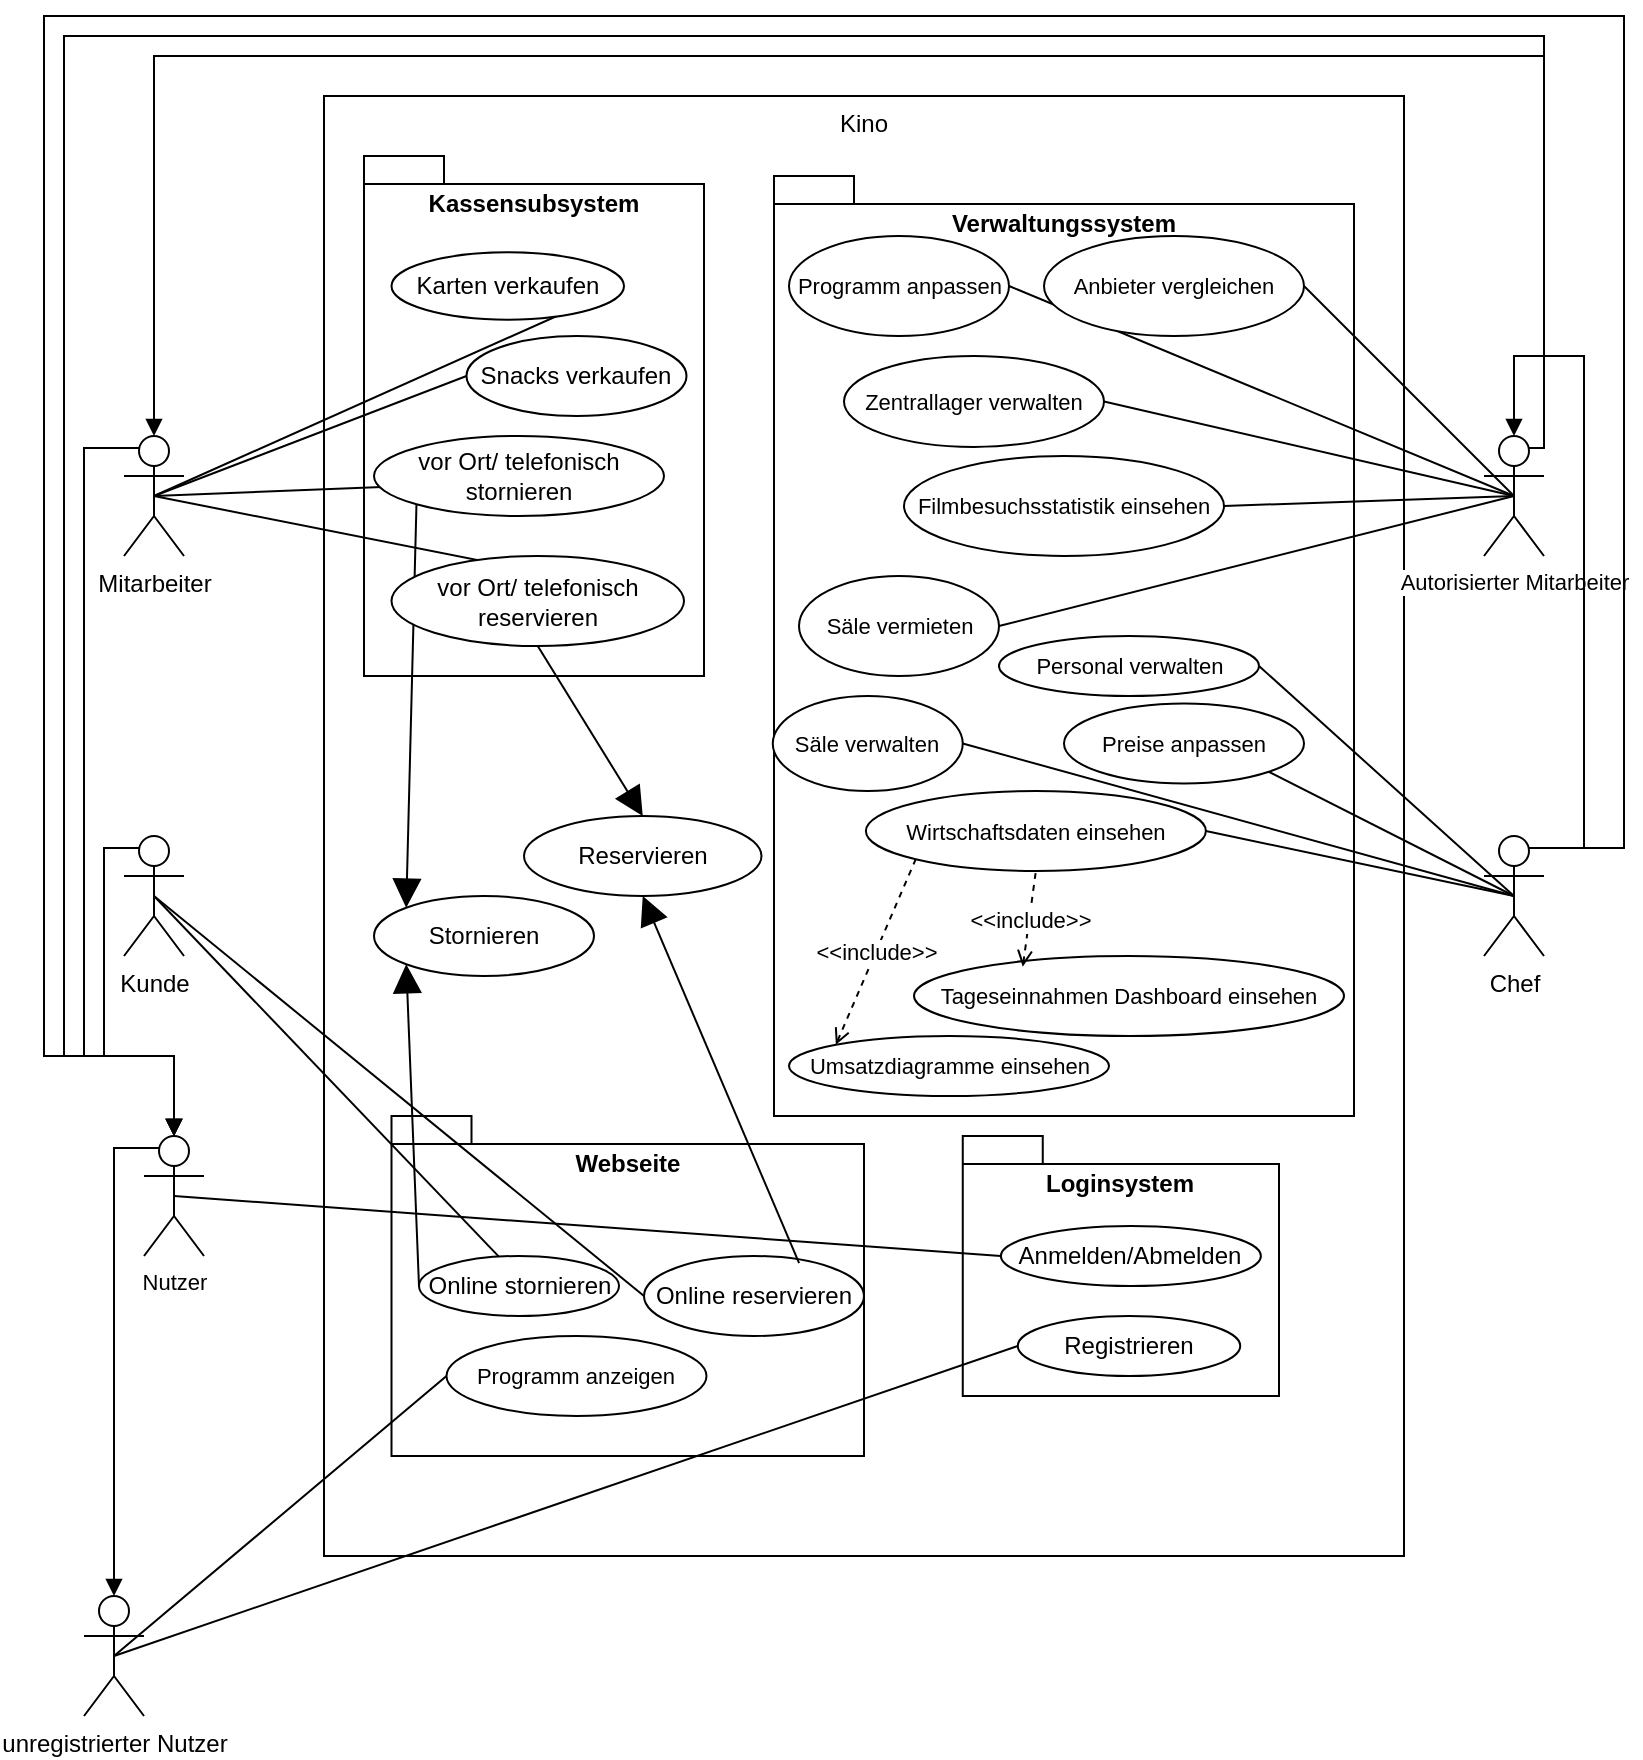 <mxfile version="24.2.5" type="device">
  <diagram name="Page-1" id="mcp1PJNOSqDEv91YHYnR">
    <mxGraphModel dx="1050" dy="609" grid="1" gridSize="10" guides="1" tooltips="1" connect="1" arrows="1" fold="1" page="1" pageScale="1" pageWidth="850" pageHeight="1100" math="0" shadow="0">
      <root>
        <mxCell id="0" />
        <mxCell id="1" parent="0" />
        <mxCell id="X8HMs5meieHF2P_SXbaM-9" value="Kino" style="html=1;whiteSpace=wrap;verticalAlign=top;" parent="1" vertex="1">
          <mxGeometry x="180" y="130" width="540" height="730" as="geometry" />
        </mxCell>
        <mxCell id="X8HMs5meieHF2P_SXbaM-10" value="Kassensubsystem" style="shape=folder;fontStyle=1;spacingTop=10;tabWidth=40;tabHeight=14;tabPosition=left;html=1;whiteSpace=wrap;verticalAlign=top;" parent="1" vertex="1">
          <mxGeometry x="200" y="160" width="170" height="260" as="geometry" />
        </mxCell>
        <mxCell id="X8HMs5meieHF2P_SXbaM-1" value="Kunde" style="shape=umlActor;verticalLabelPosition=bottom;verticalAlign=top;html=1;" parent="1" vertex="1">
          <mxGeometry x="80" y="500" width="30" height="60" as="geometry" />
        </mxCell>
        <mxCell id="X8HMs5meieHF2P_SXbaM-5" value="Chef" style="shape=umlActor;verticalLabelPosition=bottom;verticalAlign=top;html=1;" parent="1" vertex="1">
          <mxGeometry x="760" y="500" width="30" height="60" as="geometry" />
        </mxCell>
        <mxCell id="X8HMs5meieHF2P_SXbaM-24" style="edgeStyle=none;rounded=0;orthogonalLoop=1;jettySize=auto;html=1;exitX=0.5;exitY=0.5;exitDx=0;exitDy=0;exitPerimeter=0;entryX=1;entryY=0.5;entryDx=0;entryDy=0;strokeColor=default;align=center;verticalAlign=middle;fontFamily=Helvetica;fontSize=11;fontColor=default;labelBackgroundColor=default;endArrow=none;endFill=0;" parent="1" source="X8HMs5meieHF2P_SXbaM-3" target="X8HMs5meieHF2P_SXbaM-19" edge="1">
          <mxGeometry relative="1" as="geometry" />
        </mxCell>
        <mxCell id="X8HMs5meieHF2P_SXbaM-13" style="rounded=0;orthogonalLoop=1;jettySize=auto;html=1;exitX=0.5;exitY=0.5;exitDx=0;exitDy=0;exitPerimeter=0;entryX=1;entryY=0.5;entryDx=0;entryDy=0;endArrow=none;endFill=0;" parent="1" source="X8HMs5meieHF2P_SXbaM-3" target="X8HMs5meieHF2P_SXbaM-11" edge="1">
          <mxGeometry relative="1" as="geometry" />
        </mxCell>
        <mxCell id="X8HMs5meieHF2P_SXbaM-23" style="edgeStyle=none;rounded=0;orthogonalLoop=1;jettySize=auto;html=1;exitX=0.5;exitY=0.5;exitDx=0;exitDy=0;exitPerimeter=0;entryX=1;entryY=0.5;entryDx=0;entryDy=0;strokeColor=default;align=center;verticalAlign=middle;fontFamily=Helvetica;fontSize=11;fontColor=default;labelBackgroundColor=default;endArrow=none;endFill=0;" parent="1" source="X8HMs5meieHF2P_SXbaM-3" target="X8HMs5meieHF2P_SXbaM-15" edge="1">
          <mxGeometry relative="1" as="geometry" />
        </mxCell>
        <mxCell id="X8HMs5meieHF2P_SXbaM-20" value="Verwaltungssystem" style="shape=folder;fontStyle=1;spacingTop=10;tabWidth=40;tabHeight=14;tabPosition=left;html=1;whiteSpace=wrap;verticalAlign=top;" parent="1" vertex="1">
          <mxGeometry x="405" y="170" width="290" height="470" as="geometry" />
        </mxCell>
        <mxCell id="X8HMs5meieHF2P_SXbaM-52" style="edgeStyle=none;rounded=0;orthogonalLoop=1;jettySize=auto;html=1;exitX=0.5;exitY=0.5;exitDx=0;exitDy=0;exitPerimeter=0;entryX=1;entryY=0.5;entryDx=0;entryDy=0;strokeColor=default;align=center;verticalAlign=middle;fontFamily=Helvetica;fontSize=11;fontColor=default;labelBackgroundColor=default;endArrow=none;endFill=0;" parent="1" source="X8HMs5meieHF2P_SXbaM-26" target="X8HMs5meieHF2P_SXbaM-51" edge="1">
          <mxGeometry relative="1" as="geometry" />
        </mxCell>
        <mxCell id="X8HMs5meieHF2P_SXbaM-26" value="Autorisierter Mitarbeiter" style="shape=umlActor;verticalLabelPosition=bottom;verticalAlign=top;html=1;fontFamily=Helvetica;fontSize=11;fontColor=default;labelBackgroundColor=default;" parent="1" vertex="1">
          <mxGeometry x="760" y="300" width="30" height="60" as="geometry" />
        </mxCell>
        <mxCell id="X8HMs5meieHF2P_SXbaM-47" style="edgeStyle=none;rounded=0;orthogonalLoop=1;jettySize=auto;html=1;exitX=0.5;exitY=0.5;exitDx=0;exitDy=0;exitPerimeter=0;entryX=0;entryY=0.5;entryDx=0;entryDy=0;strokeColor=default;align=center;verticalAlign=middle;fontFamily=Helvetica;fontSize=11;fontColor=default;labelBackgroundColor=default;endArrow=none;endFill=0;" parent="1" source="X8HMs5meieHF2P_SXbaM-3" target="X8HMs5meieHF2P_SXbaM-45" edge="1">
          <mxGeometry relative="1" as="geometry" />
        </mxCell>
        <mxCell id="X8HMs5meieHF2P_SXbaM-3" value="Mitarbeiter" style="shape=umlActor;verticalLabelPosition=bottom;verticalAlign=top;html=1;" parent="1" vertex="1">
          <mxGeometry x="80" y="300" width="30" height="60" as="geometry" />
        </mxCell>
        <mxCell id="X8HMs5meieHF2P_SXbaM-32" style="edgeStyle=none;rounded=0;orthogonalLoop=1;jettySize=auto;html=1;exitX=1;exitY=0.5;exitDx=0;exitDy=0;entryX=0.5;entryY=0.5;entryDx=0;entryDy=0;entryPerimeter=0;strokeColor=default;align=center;verticalAlign=middle;fontFamily=Helvetica;fontSize=11;fontColor=default;labelBackgroundColor=default;endArrow=none;endFill=0;" parent="1" source="X8HMs5meieHF2P_SXbaM-27" target="X8HMs5meieHF2P_SXbaM-26" edge="1">
          <mxGeometry relative="1" as="geometry" />
        </mxCell>
        <mxCell id="X8HMs5meieHF2P_SXbaM-33" style="edgeStyle=none;rounded=0;orthogonalLoop=1;jettySize=auto;html=1;exitX=1;exitY=0.5;exitDx=0;exitDy=0;entryX=0.5;entryY=0.5;entryDx=0;entryDy=0;entryPerimeter=0;strokeColor=default;align=center;verticalAlign=middle;fontFamily=Helvetica;fontSize=11;fontColor=default;labelBackgroundColor=default;endArrow=none;endFill=0;" parent="1" source="X8HMs5meieHF2P_SXbaM-28" target="X8HMs5meieHF2P_SXbaM-26" edge="1">
          <mxGeometry relative="1" as="geometry" />
        </mxCell>
        <mxCell id="X8HMs5meieHF2P_SXbaM-34" style="edgeStyle=none;rounded=0;orthogonalLoop=1;jettySize=auto;html=1;exitX=1;exitY=0.5;exitDx=0;exitDy=0;entryX=0.5;entryY=0.5;entryDx=0;entryDy=0;entryPerimeter=0;strokeColor=default;align=center;verticalAlign=middle;fontFamily=Helvetica;fontSize=11;fontColor=default;labelBackgroundColor=default;endArrow=none;endFill=0;" parent="1" source="X8HMs5meieHF2P_SXbaM-29" target="X8HMs5meieHF2P_SXbaM-5" edge="1">
          <mxGeometry relative="1" as="geometry" />
        </mxCell>
        <mxCell id="X8HMs5meieHF2P_SXbaM-11" value="Karten verkaufen" style="ellipse;whiteSpace=wrap;html=1;" parent="1" vertex="1">
          <mxGeometry x="213.75" y="208.18" width="116.25" height="33.64" as="geometry" />
        </mxCell>
        <mxCell id="X8HMs5meieHF2P_SXbaM-19" value="vor Ort/ telefonisch stornieren" style="ellipse;whiteSpace=wrap;html=1;" parent="1" vertex="1">
          <mxGeometry x="205" y="300" width="145" height="40" as="geometry" />
        </mxCell>
        <mxCell id="X8HMs5meieHF2P_SXbaM-27" value="Programm anpassen" style="ellipse;whiteSpace=wrap;html=1;fontFamily=Helvetica;fontSize=11;fontColor=default;labelBackgroundColor=default;" parent="1" vertex="1">
          <mxGeometry x="412.5" y="200" width="110" height="50" as="geometry" />
        </mxCell>
        <mxCell id="X8HMs5meieHF2P_SXbaM-29" value="Wirtschaftsdaten einsehen" style="ellipse;whiteSpace=wrap;html=1;fontFamily=Helvetica;fontSize=11;fontColor=default;labelBackgroundColor=default;" parent="1" vertex="1">
          <mxGeometry x="450.94" y="477.5" width="170" height="40" as="geometry" />
        </mxCell>
        <mxCell id="X8HMs5meieHF2P_SXbaM-35" value="Säle verwalten" style="ellipse;whiteSpace=wrap;html=1;fontFamily=Helvetica;fontSize=11;fontColor=default;labelBackgroundColor=default;" parent="1" vertex="1">
          <mxGeometry x="404.38" y="430" width="95" height="47.5" as="geometry" />
        </mxCell>
        <mxCell id="X8HMs5meieHF2P_SXbaM-36" style="edgeStyle=none;rounded=0;orthogonalLoop=1;jettySize=auto;html=1;exitX=0.5;exitY=0.5;exitDx=0;exitDy=0;exitPerimeter=0;entryX=1;entryY=0.5;entryDx=0;entryDy=0;strokeColor=default;align=center;verticalAlign=middle;fontFamily=Helvetica;fontSize=11;fontColor=default;labelBackgroundColor=default;endArrow=none;endFill=0;" parent="1" source="X8HMs5meieHF2P_SXbaM-5" target="X8HMs5meieHF2P_SXbaM-35" edge="1">
          <mxGeometry relative="1" as="geometry" />
        </mxCell>
        <mxCell id="X8HMs5meieHF2P_SXbaM-37" value="Preise anpassen" style="ellipse;whiteSpace=wrap;html=1;fontFamily=Helvetica;fontSize=11;fontColor=default;labelBackgroundColor=default;" parent="1" vertex="1">
          <mxGeometry x="550" y="433.75" width="120" height="40" as="geometry" />
        </mxCell>
        <mxCell id="X8HMs5meieHF2P_SXbaM-38" style="edgeStyle=none;rounded=0;orthogonalLoop=1;jettySize=auto;html=1;exitX=0.5;exitY=0.5;exitDx=0;exitDy=0;exitPerimeter=0;entryX=1;entryY=1;entryDx=0;entryDy=0;strokeColor=default;align=center;verticalAlign=middle;fontFamily=Helvetica;fontSize=11;fontColor=default;labelBackgroundColor=default;endArrow=none;endFill=0;" parent="1" source="X8HMs5meieHF2P_SXbaM-5" target="X8HMs5meieHF2P_SXbaM-37" edge="1">
          <mxGeometry relative="1" as="geometry" />
        </mxCell>
        <mxCell id="X8HMs5meieHF2P_SXbaM-28" value="Anbieter vergleichen" style="ellipse;whiteSpace=wrap;html=1;fontFamily=Helvetica;fontSize=11;fontColor=default;labelBackgroundColor=default;" parent="1" vertex="1">
          <mxGeometry x="540" y="200" width="130" height="50" as="geometry" />
        </mxCell>
        <mxCell id="X8HMs5meieHF2P_SXbaM-42" style="edgeStyle=none;rounded=0;orthogonalLoop=1;jettySize=auto;html=1;exitX=0.5;exitY=0.5;exitDx=0;exitDy=0;exitPerimeter=0;entryX=1;entryY=0.5;entryDx=0;entryDy=0;strokeColor=default;align=center;verticalAlign=middle;fontFamily=Helvetica;fontSize=11;fontColor=default;labelBackgroundColor=default;endArrow=none;endFill=0;" parent="1" source="X8HMs5meieHF2P_SXbaM-26" target="X8HMs5meieHF2P_SXbaM-41" edge="1">
          <mxGeometry relative="1" as="geometry" />
        </mxCell>
        <mxCell id="X8HMs5meieHF2P_SXbaM-45" value="Snacks verkaufen" style="ellipse;whiteSpace=wrap;html=1;" parent="1" vertex="1">
          <mxGeometry x="251.25" y="250" width="110" height="40" as="geometry" />
        </mxCell>
        <mxCell id="X8HMs5meieHF2P_SXbaM-48" value="Zentrallager verwalten" style="ellipse;whiteSpace=wrap;html=1;fontFamily=Helvetica;fontSize=11;fontColor=default;labelBackgroundColor=default;" parent="1" vertex="1">
          <mxGeometry x="440" y="260" width="130" height="45.45" as="geometry" />
        </mxCell>
        <mxCell id="X8HMs5meieHF2P_SXbaM-49" style="edgeStyle=none;rounded=0;orthogonalLoop=1;jettySize=auto;html=1;exitX=1;exitY=0.5;exitDx=0;exitDy=0;entryX=0.5;entryY=0.5;entryDx=0;entryDy=0;entryPerimeter=0;strokeColor=default;align=center;verticalAlign=middle;fontFamily=Helvetica;fontSize=11;fontColor=default;labelBackgroundColor=default;endArrow=none;endFill=0;" parent="1" source="X8HMs5meieHF2P_SXbaM-48" target="X8HMs5meieHF2P_SXbaM-26" edge="1">
          <mxGeometry relative="1" as="geometry" />
        </mxCell>
        <mxCell id="X8HMs5meieHF2P_SXbaM-41" value="Säle vermieten" style="ellipse;whiteSpace=wrap;html=1;fontFamily=Helvetica;fontSize=11;fontColor=default;labelBackgroundColor=default;" parent="1" vertex="1">
          <mxGeometry x="417.5" y="370" width="100" height="50" as="geometry" />
        </mxCell>
        <mxCell id="X8HMs5meieHF2P_SXbaM-51" value="Filmbesuchsstatistik einsehen" style="ellipse;whiteSpace=wrap;html=1;fontFamily=Helvetica;fontSize=11;fontColor=default;labelBackgroundColor=default;" parent="1" vertex="1">
          <mxGeometry x="470" y="310" width="160" height="50" as="geometry" />
        </mxCell>
        <mxCell id="LIQOnRve1jrSHosx-wEA-3" value="Reservieren" style="ellipse;whiteSpace=wrap;html=1;" parent="1" vertex="1">
          <mxGeometry x="280" y="490" width="118.75" height="40" as="geometry" />
        </mxCell>
        <mxCell id="LIQOnRve1jrSHosx-wEA-6" value="" style="endArrow=block;endSize=12;html=1;rounded=0;entryX=0.5;entryY=0;entryDx=0;entryDy=0;exitX=0.5;exitY=1;exitDx=0;exitDy=0;endFill=1;" parent="1" source="X8HMs5meieHF2P_SXbaM-15" target="LIQOnRve1jrSHosx-wEA-3" edge="1">
          <mxGeometry width="160" relative="1" as="geometry">
            <mxPoint x="374" y="533" as="sourcePoint" />
            <mxPoint x="330" y="430" as="targetPoint" />
          </mxGeometry>
        </mxCell>
        <mxCell id="X8HMs5meieHF2P_SXbaM-16" value="Webseite" style="shape=folder;fontStyle=1;spacingTop=10;tabWidth=40;tabHeight=14;tabPosition=left;html=1;whiteSpace=wrap;verticalAlign=top;" parent="1" vertex="1">
          <mxGeometry x="213.75" y="640" width="236.25" height="170" as="geometry" />
        </mxCell>
        <mxCell id="X8HMs5meieHF2P_SXbaM-17" value="Online reservieren" style="ellipse;whiteSpace=wrap;html=1;" parent="1" vertex="1">
          <mxGeometry x="340" y="710" width="110" height="40" as="geometry" />
        </mxCell>
        <mxCell id="X8HMs5meieHF2P_SXbaM-18" value="Online stornieren" style="ellipse;whiteSpace=wrap;html=1;" parent="1" vertex="1">
          <mxGeometry x="227.5" y="710" width="100" height="30" as="geometry" />
        </mxCell>
        <mxCell id="X8HMs5meieHF2P_SXbaM-22" style="edgeStyle=none;rounded=0;orthogonalLoop=1;jettySize=auto;html=1;exitX=0.5;exitY=0.5;exitDx=0;exitDy=0;exitPerimeter=0;entryX=0.398;entryY=0.007;entryDx=0;entryDy=0;strokeColor=default;align=center;verticalAlign=middle;fontFamily=Helvetica;fontSize=11;fontColor=default;labelBackgroundColor=default;endArrow=none;endFill=0;entryPerimeter=0;" parent="1" source="X8HMs5meieHF2P_SXbaM-1" target="X8HMs5meieHF2P_SXbaM-18" edge="1">
          <mxGeometry relative="1" as="geometry" />
        </mxCell>
        <mxCell id="X8HMs5meieHF2P_SXbaM-21" style="edgeStyle=none;rounded=0;orthogonalLoop=1;jettySize=auto;html=1;exitX=0.5;exitY=0.5;exitDx=0;exitDy=0;exitPerimeter=0;strokeColor=default;align=center;verticalAlign=middle;fontFamily=Helvetica;fontSize=11;fontColor=default;labelBackgroundColor=default;endArrow=none;endFill=0;entryX=0;entryY=0.5;entryDx=0;entryDy=0;" parent="1" source="X8HMs5meieHF2P_SXbaM-1" target="X8HMs5meieHF2P_SXbaM-17" edge="1">
          <mxGeometry relative="1" as="geometry" />
        </mxCell>
        <mxCell id="LIQOnRve1jrSHosx-wEA-5" value="" style="endArrow=block;endSize=12;html=1;rounded=0;entryX=0.5;entryY=1;entryDx=0;entryDy=0;exitX=0.705;exitY=0.09;exitDx=0;exitDy=0;exitPerimeter=0;endFill=1;" parent="1" source="X8HMs5meieHF2P_SXbaM-17" target="LIQOnRve1jrSHosx-wEA-3" edge="1">
          <mxGeometry width="160" relative="1" as="geometry">
            <mxPoint x="221.25" y="539.5" as="sourcePoint" />
            <mxPoint x="381.25" y="539.5" as="targetPoint" />
          </mxGeometry>
        </mxCell>
        <mxCell id="LIQOnRve1jrSHosx-wEA-8" value="Stornieren" style="ellipse;whiteSpace=wrap;html=1;" parent="1" vertex="1">
          <mxGeometry x="205" y="530" width="110" height="40" as="geometry" />
        </mxCell>
        <mxCell id="LIQOnRve1jrSHosx-wEA-9" value="" style="endArrow=block;endSize=12;html=1;rounded=0;entryX=0;entryY=0;entryDx=0;entryDy=0;exitX=0;exitY=1;exitDx=0;exitDy=0;endFill=1;" parent="1" source="X8HMs5meieHF2P_SXbaM-19" target="LIQOnRve1jrSHosx-wEA-8" edge="1">
          <mxGeometry width="160" relative="1" as="geometry">
            <mxPoint x="240" y="390" as="sourcePoint" />
            <mxPoint x="273" y="475" as="targetPoint" />
          </mxGeometry>
        </mxCell>
        <mxCell id="LIQOnRve1jrSHosx-wEA-10" value="" style="endArrow=block;endSize=12;html=1;rounded=0;entryX=0;entryY=1;entryDx=0;entryDy=0;exitX=0;exitY=0.5;exitDx=0;exitDy=0;endFill=1;" parent="1" source="X8HMs5meieHF2P_SXbaM-18" target="LIQOnRve1jrSHosx-wEA-8" edge="1">
          <mxGeometry width="160" relative="1" as="geometry">
            <mxPoint x="289.5" y="720" as="sourcePoint" />
            <mxPoint x="230.5" y="566" as="targetPoint" />
          </mxGeometry>
        </mxCell>
        <mxCell id="LIQOnRve1jrSHosx-wEA-39" style="edgeStyle=none;rounded=0;orthogonalLoop=1;jettySize=auto;html=1;exitX=0.5;exitY=0.5;exitDx=0;exitDy=0;exitPerimeter=0;entryX=0;entryY=0.5;entryDx=0;entryDy=0;strokeColor=default;align=center;verticalAlign=middle;fontFamily=Helvetica;fontSize=11;fontColor=default;labelBackgroundColor=default;startArrow=none;startFill=0;endArrow=none;endFill=0;" parent="1" source="LIQOnRve1jrSHosx-wEA-11" target="LIQOnRve1jrSHosx-wEA-37" edge="1">
          <mxGeometry relative="1" as="geometry" />
        </mxCell>
        <mxCell id="LIQOnRve1jrSHosx-wEA-11" value="unregistrierter Nutzer" style="shape=umlActor;verticalLabelPosition=bottom;verticalAlign=top;html=1;" parent="1" vertex="1">
          <mxGeometry x="60" y="880" width="30" height="60" as="geometry" />
        </mxCell>
        <mxCell id="LIQOnRve1jrSHosx-wEA-20" style="edgeStyle=orthogonalEdgeStyle;rounded=0;orthogonalLoop=1;jettySize=auto;html=1;exitX=0.25;exitY=0.1;exitDx=0;exitDy=0;exitPerimeter=0;strokeColor=default;align=center;verticalAlign=middle;fontFamily=Helvetica;fontSize=11;fontColor=default;labelBackgroundColor=default;endArrow=block;endFill=1;entryX=0.5;entryY=0;entryDx=0;entryDy=0;entryPerimeter=0;startArrow=none;startFill=0;" parent="1" source="LIQOnRve1jrSHosx-wEA-22" target="LIQOnRve1jrSHosx-wEA-11" edge="1">
          <mxGeometry relative="1" as="geometry">
            <mxPoint x="785" y="310" as="targetPoint" />
            <mxPoint x="105" y="310" as="sourcePoint" />
            <Array as="points">
              <mxPoint x="75" y="656" />
            </Array>
          </mxGeometry>
        </mxCell>
        <mxCell id="LIQOnRve1jrSHosx-wEA-22" value="Nutzer" style="shape=umlActor;verticalLabelPosition=bottom;verticalAlign=top;html=1;fontFamily=Helvetica;fontSize=11;fontColor=default;labelBackgroundColor=default;" parent="1" vertex="1">
          <mxGeometry x="90" y="650" width="30" height="60" as="geometry" />
        </mxCell>
        <mxCell id="LIQOnRve1jrSHosx-wEA-25" style="edgeStyle=orthogonalEdgeStyle;rounded=0;orthogonalLoop=1;jettySize=auto;html=1;exitX=0.25;exitY=0.1;exitDx=0;exitDy=0;exitPerimeter=0;entryX=0.5;entryY=0;entryDx=0;entryDy=0;entryPerimeter=0;strokeColor=default;align=center;verticalAlign=middle;fontFamily=Helvetica;fontSize=11;fontColor=default;labelBackgroundColor=default;startArrow=none;startFill=0;endArrow=block;endFill=1;" parent="1" source="X8HMs5meieHF2P_SXbaM-1" target="LIQOnRve1jrSHosx-wEA-22" edge="1">
          <mxGeometry relative="1" as="geometry">
            <Array as="points">
              <mxPoint x="70" y="506" />
              <mxPoint x="70" y="610" />
              <mxPoint x="105" y="610" />
            </Array>
          </mxGeometry>
        </mxCell>
        <mxCell id="LIQOnRve1jrSHosx-wEA-26" style="edgeStyle=orthogonalEdgeStyle;rounded=0;orthogonalLoop=1;jettySize=auto;html=1;exitX=0.25;exitY=0.1;exitDx=0;exitDy=0;exitPerimeter=0;entryX=0.5;entryY=0;entryDx=0;entryDy=0;entryPerimeter=0;strokeColor=default;align=center;verticalAlign=middle;fontFamily=Helvetica;fontSize=11;fontColor=default;labelBackgroundColor=default;startArrow=none;startFill=0;endArrow=block;endFill=1;" parent="1" source="X8HMs5meieHF2P_SXbaM-3" target="LIQOnRve1jrSHosx-wEA-22" edge="1">
          <mxGeometry relative="1" as="geometry">
            <Array as="points">
              <mxPoint x="60" y="306" />
              <mxPoint x="60" y="610" />
              <mxPoint x="105" y="610" />
            </Array>
          </mxGeometry>
        </mxCell>
        <mxCell id="LIQOnRve1jrSHosx-wEA-27" style="edgeStyle=orthogonalEdgeStyle;rounded=0;orthogonalLoop=1;jettySize=auto;html=1;exitX=0.75;exitY=0.1;exitDx=0;exitDy=0;exitPerimeter=0;entryX=0.5;entryY=0;entryDx=0;entryDy=0;entryPerimeter=0;strokeColor=default;align=center;verticalAlign=middle;fontFamily=Helvetica;fontSize=11;fontColor=default;labelBackgroundColor=default;startArrow=none;startFill=0;endArrow=block;endFill=1;" parent="1" source="X8HMs5meieHF2P_SXbaM-26" target="LIQOnRve1jrSHosx-wEA-22" edge="1">
          <mxGeometry relative="1" as="geometry">
            <Array as="points">
              <mxPoint x="790" y="306" />
              <mxPoint x="790" y="100" />
              <mxPoint x="50" y="100" />
              <mxPoint x="50" y="610" />
              <mxPoint x="105" y="610" />
            </Array>
          </mxGeometry>
        </mxCell>
        <mxCell id="LIQOnRve1jrSHosx-wEA-29" style="edgeStyle=orthogonalEdgeStyle;rounded=0;orthogonalLoop=1;jettySize=auto;html=1;exitX=0.75;exitY=0.1;exitDx=0;exitDy=0;exitPerimeter=0;entryX=0.5;entryY=0;entryDx=0;entryDy=0;entryPerimeter=0;strokeColor=default;align=center;verticalAlign=middle;fontFamily=Helvetica;fontSize=11;fontColor=default;labelBackgroundColor=default;startArrow=none;startFill=0;endArrow=block;endFill=1;" parent="1" source="X8HMs5meieHF2P_SXbaM-5" target="LIQOnRve1jrSHosx-wEA-22" edge="1">
          <mxGeometry relative="1" as="geometry">
            <Array as="points">
              <mxPoint x="830" y="506" />
              <mxPoint x="830" y="90" />
              <mxPoint x="40" y="90" />
              <mxPoint x="40" y="610" />
              <mxPoint x="105" y="610" />
            </Array>
          </mxGeometry>
        </mxCell>
        <mxCell id="LIQOnRve1jrSHosx-wEA-36" style="edgeStyle=orthogonalEdgeStyle;rounded=0;orthogonalLoop=1;jettySize=auto;html=1;exitX=0.5;exitY=0;exitDx=0;exitDy=0;exitPerimeter=0;entryX=0.75;entryY=0.1;entryDx=0;entryDy=0;entryPerimeter=0;strokeColor=default;align=center;verticalAlign=middle;fontFamily=Helvetica;fontSize=11;fontColor=default;labelBackgroundColor=default;startArrow=block;startFill=1;endArrow=none;endFill=0;" parent="1" source="X8HMs5meieHF2P_SXbaM-26" target="X8HMs5meieHF2P_SXbaM-5" edge="1">
          <mxGeometry relative="1" as="geometry">
            <Array as="points">
              <mxPoint x="775" y="260" />
              <mxPoint x="810" y="260" />
              <mxPoint x="810" y="506" />
            </Array>
          </mxGeometry>
        </mxCell>
        <mxCell id="LIQOnRve1jrSHosx-wEA-37" value="Programm anzeigen" style="ellipse;whiteSpace=wrap;html=1;fontFamily=Helvetica;fontSize=11;fontColor=default;labelBackgroundColor=default;" parent="1" vertex="1">
          <mxGeometry x="241.25" y="750" width="130" height="40" as="geometry" />
        </mxCell>
        <mxCell id="LIQOnRve1jrSHosx-wEA-42" value="Personal verwalten" style="ellipse;whiteSpace=wrap;html=1;fontFamily=Helvetica;fontSize=11;fontColor=default;labelBackgroundColor=default;" parent="1" vertex="1">
          <mxGeometry x="517.5" y="400" width="130" height="30" as="geometry" />
        </mxCell>
        <mxCell id="LIQOnRve1jrSHosx-wEA-43" style="edgeStyle=none;rounded=0;orthogonalLoop=1;jettySize=auto;html=1;exitX=0.5;exitY=0.5;exitDx=0;exitDy=0;exitPerimeter=0;entryX=1;entryY=0.5;entryDx=0;entryDy=0;strokeColor=default;align=center;verticalAlign=middle;fontFamily=Helvetica;fontSize=11;fontColor=default;labelBackgroundColor=default;startArrow=none;startFill=0;endArrow=none;endFill=0;" parent="1" source="X8HMs5meieHF2P_SXbaM-5" target="LIQOnRve1jrSHosx-wEA-42" edge="1">
          <mxGeometry relative="1" as="geometry" />
        </mxCell>
        <mxCell id="LIQOnRve1jrSHosx-wEA-45" style="edgeStyle=orthogonalEdgeStyle;rounded=0;orthogonalLoop=1;jettySize=auto;html=1;exitX=0.5;exitY=0;exitDx=0;exitDy=0;exitPerimeter=0;entryX=0.75;entryY=0.1;entryDx=0;entryDy=0;entryPerimeter=0;strokeColor=default;align=center;verticalAlign=middle;fontFamily=Helvetica;fontSize=11;fontColor=default;labelBackgroundColor=default;startArrow=block;startFill=1;endArrow=none;endFill=0;" parent="1" source="X8HMs5meieHF2P_SXbaM-3" target="X8HMs5meieHF2P_SXbaM-26" edge="1">
          <mxGeometry relative="1" as="geometry">
            <Array as="points">
              <mxPoint x="95" y="110" />
              <mxPoint x="790" y="110" />
              <mxPoint x="790" y="306" />
            </Array>
          </mxGeometry>
        </mxCell>
        <mxCell id="LIQOnRve1jrSHosx-wEA-46" value="Umsatzdiagramme einsehen" style="ellipse;whiteSpace=wrap;html=1;fontFamily=Helvetica;fontSize=11;fontColor=default;labelBackgroundColor=default;" parent="1" vertex="1">
          <mxGeometry x="412.5" y="600" width="160" height="30" as="geometry" />
        </mxCell>
        <mxCell id="LIQOnRve1jrSHosx-wEA-47" value="&amp;lt;&amp;lt;include&amp;gt;&amp;gt;" style="endArrow=none;endSize=12;dashed=1;html=1;rounded=0;strokeColor=default;align=center;verticalAlign=middle;fontFamily=Helvetica;fontSize=11;fontColor=default;labelBackgroundColor=default;entryX=0;entryY=1;entryDx=0;entryDy=0;exitX=0;exitY=0;exitDx=0;exitDy=0;startArrow=open;startFill=0;endFill=0;" parent="1" source="LIQOnRve1jrSHosx-wEA-46" target="X8HMs5meieHF2P_SXbaM-29" edge="1">
          <mxGeometry width="160" relative="1" as="geometry">
            <mxPoint x="420" y="580" as="sourcePoint" />
            <mxPoint x="580" y="580" as="targetPoint" />
          </mxGeometry>
        </mxCell>
        <mxCell id="LIQOnRve1jrSHosx-wEA-48" value="Tageseinnahmen Dashboard einsehen" style="ellipse;whiteSpace=wrap;html=1;fontFamily=Helvetica;fontSize=11;fontColor=default;labelBackgroundColor=default;" parent="1" vertex="1">
          <mxGeometry x="475" y="560" width="215" height="40" as="geometry" />
        </mxCell>
        <mxCell id="LIQOnRve1jrSHosx-wEA-49" value="&amp;lt;&amp;lt;include&amp;gt;&amp;gt;" style="endArrow=none;endSize=12;dashed=1;html=1;rounded=0;strokeColor=default;align=center;verticalAlign=middle;fontFamily=Helvetica;fontSize=11;fontColor=default;labelBackgroundColor=default;entryX=0.5;entryY=1;entryDx=0;entryDy=0;exitX=0.253;exitY=0.133;exitDx=0;exitDy=0;startArrow=open;startFill=0;endFill=0;exitPerimeter=0;" parent="1" source="LIQOnRve1jrSHosx-wEA-48" target="X8HMs5meieHF2P_SXbaM-29" edge="1">
          <mxGeometry width="160" relative="1" as="geometry">
            <mxPoint x="445" y="615" as="sourcePoint" />
            <mxPoint x="486" y="522" as="targetPoint" />
          </mxGeometry>
        </mxCell>
        <mxCell id="X8HMs5meieHF2P_SXbaM-15" value="vor Ort/ telefonisch reservieren" style="ellipse;whiteSpace=wrap;html=1;" parent="1" vertex="1">
          <mxGeometry x="213.75" y="360" width="146.25" height="45" as="geometry" />
        </mxCell>
        <mxCell id="LIQOnRve1jrSHosx-wEA-50" value="" style="group" parent="1" vertex="1" connectable="0">
          <mxGeometry x="499.38" y="650" width="158.12" height="130" as="geometry" />
        </mxCell>
        <mxCell id="LIQOnRve1jrSHosx-wEA-34" value="Loginsystem" style="shape=folder;fontStyle=1;spacingTop=10;tabWidth=40;tabHeight=14;tabPosition=left;html=1;whiteSpace=wrap;verticalAlign=top;" parent="LIQOnRve1jrSHosx-wEA-50" vertex="1">
          <mxGeometry width="158.12" height="130" as="geometry" />
        </mxCell>
        <mxCell id="LIQOnRve1jrSHosx-wEA-14" value="Registrieren" style="ellipse;whiteSpace=wrap;html=1;" parent="LIQOnRve1jrSHosx-wEA-50" vertex="1">
          <mxGeometry x="27.5" y="90" width="111.25" height="30" as="geometry" />
        </mxCell>
        <mxCell id="LIQOnRve1jrSHosx-wEA-18" value="Anmelden/Abmelden" style="ellipse;whiteSpace=wrap;html=1;" parent="LIQOnRve1jrSHosx-wEA-50" vertex="1">
          <mxGeometry x="19.06" y="45" width="130" height="30" as="geometry" />
        </mxCell>
        <mxCell id="LIQOnRve1jrSHosx-wEA-23" style="edgeStyle=none;rounded=0;orthogonalLoop=1;jettySize=auto;html=1;exitX=0.5;exitY=0.5;exitDx=0;exitDy=0;exitPerimeter=0;entryX=0;entryY=0.5;entryDx=0;entryDy=0;strokeColor=default;align=center;verticalAlign=middle;fontFamily=Helvetica;fontSize=11;fontColor=default;labelBackgroundColor=default;startArrow=none;startFill=0;endArrow=none;endFill=0;" parent="1" source="LIQOnRve1jrSHosx-wEA-22" target="LIQOnRve1jrSHosx-wEA-18" edge="1">
          <mxGeometry relative="1" as="geometry" />
        </mxCell>
        <mxCell id="LIQOnRve1jrSHosx-wEA-16" style="rounded=0;orthogonalLoop=1;jettySize=auto;html=1;exitX=0.5;exitY=0.5;exitDx=0;exitDy=0;exitPerimeter=0;entryX=0;entryY=0.5;entryDx=0;entryDy=0;startArrow=none;startFill=0;endArrow=none;endFill=0;" parent="1" source="LIQOnRve1jrSHosx-wEA-11" target="LIQOnRve1jrSHosx-wEA-14" edge="1">
          <mxGeometry relative="1" as="geometry" />
        </mxCell>
      </root>
    </mxGraphModel>
  </diagram>
</mxfile>
